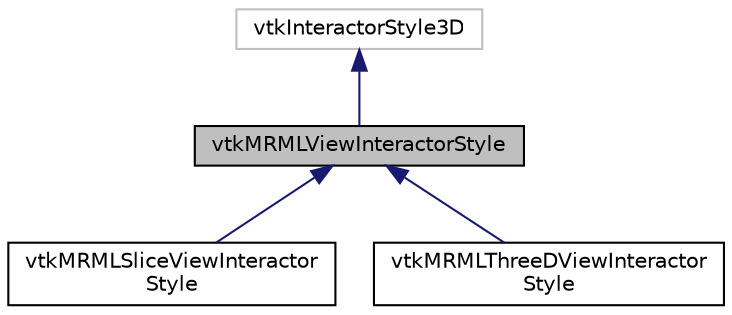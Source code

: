 digraph "vtkMRMLViewInteractorStyle"
{
  bgcolor="transparent";
  edge [fontname="Helvetica",fontsize="10",labelfontname="Helvetica",labelfontsize="10"];
  node [fontname="Helvetica",fontsize="10",shape=record];
  Node0 [label="vtkMRMLViewInteractorStyle",height=0.2,width=0.4,color="black", fillcolor="grey75", style="filled", fontcolor="black"];
  Node1 -> Node0 [dir="back",color="midnightblue",fontsize="10",style="solid",fontname="Helvetica"];
  Node1 [label="vtkInteractorStyle3D",height=0.2,width=0.4,color="grey75"];
  Node0 -> Node2 [dir="back",color="midnightblue",fontsize="10",style="solid",fontname="Helvetica"];
  Node2 [label="vtkMRMLSliceViewInteractor\lStyle",height=0.2,width=0.4,color="black",URL="$classvtkMRMLSliceViewInteractorStyle.html",tooltip="Provides customizable interaction routines. "];
  Node0 -> Node3 [dir="back",color="midnightblue",fontsize="10",style="solid",fontname="Helvetica"];
  Node3 [label="vtkMRMLThreeDViewInteractor\lStyle",height=0.2,width=0.4,color="black",URL="$classvtkMRMLThreeDViewInteractorStyle.html",tooltip="Interactive manipulation of the camera. "];
}
